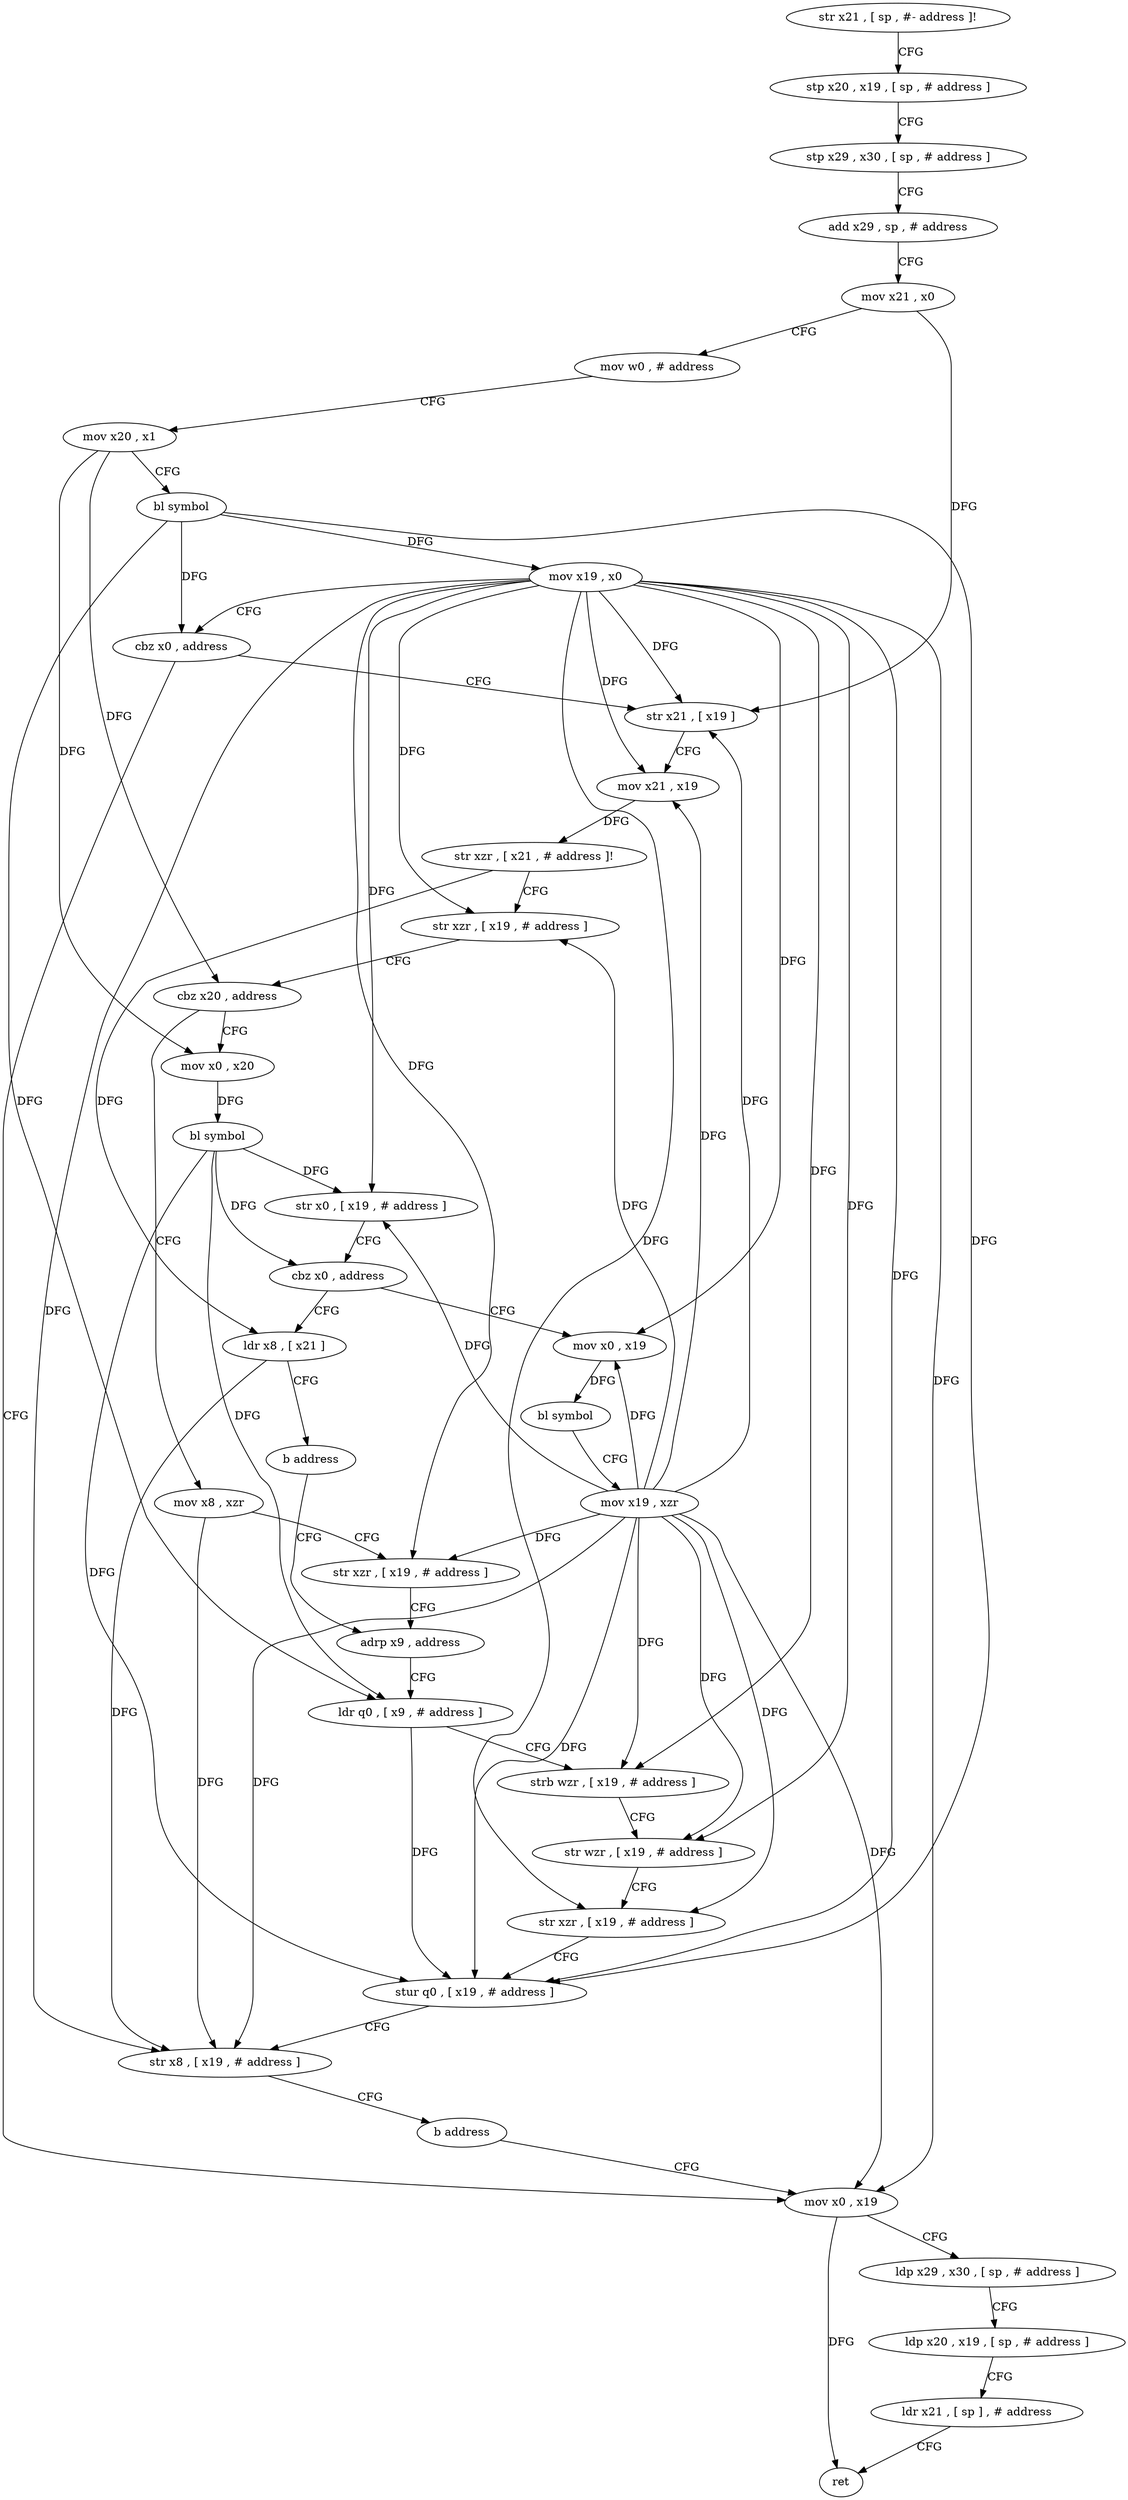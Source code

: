 digraph "func" {
"94392" [label = "str x21 , [ sp , #- address ]!" ]
"94396" [label = "stp x20 , x19 , [ sp , # address ]" ]
"94400" [label = "stp x29 , x30 , [ sp , # address ]" ]
"94404" [label = "add x29 , sp , # address" ]
"94408" [label = "mov x21 , x0" ]
"94412" [label = "mov w0 , # address" ]
"94416" [label = "mov x20 , x1" ]
"94420" [label = "bl symbol" ]
"94424" [label = "mov x19 , x0" ]
"94428" [label = "cbz x0 , address" ]
"94528" [label = "mov x0 , x19" ]
"94432" [label = "str x21 , [ x19 ]" ]
"94532" [label = "ldp x29 , x30 , [ sp , # address ]" ]
"94536" [label = "ldp x20 , x19 , [ sp , # address ]" ]
"94540" [label = "ldr x21 , [ sp ] , # address" ]
"94544" [label = "ret" ]
"94436" [label = "mov x21 , x19" ]
"94440" [label = "str xzr , [ x21 , # address ]!" ]
"94444" [label = "str xzr , [ x19 , # address ]" ]
"94448" [label = "cbz x20 , address" ]
"94476" [label = "mov x8 , xzr" ]
"94452" [label = "mov x0 , x20" ]
"94480" [label = "str xzr , [ x19 , # address ]" ]
"94484" [label = "adrp x9 , address" ]
"94456" [label = "bl symbol" ]
"94460" [label = "str x0 , [ x19 , # address ]" ]
"94464" [label = "cbz x0 , address" ]
"94516" [label = "mov x0 , x19" ]
"94468" [label = "ldr x8 , [ x21 ]" ]
"94520" [label = "bl symbol" ]
"94524" [label = "mov x19 , xzr" ]
"94472" [label = "b address" ]
"94488" [label = "ldr q0 , [ x9 , # address ]" ]
"94492" [label = "strb wzr , [ x19 , # address ]" ]
"94496" [label = "str wzr , [ x19 , # address ]" ]
"94500" [label = "str xzr , [ x19 , # address ]" ]
"94504" [label = "stur q0 , [ x19 , # address ]" ]
"94508" [label = "str x8 , [ x19 , # address ]" ]
"94512" [label = "b address" ]
"94392" -> "94396" [ label = "CFG" ]
"94396" -> "94400" [ label = "CFG" ]
"94400" -> "94404" [ label = "CFG" ]
"94404" -> "94408" [ label = "CFG" ]
"94408" -> "94412" [ label = "CFG" ]
"94408" -> "94432" [ label = "DFG" ]
"94412" -> "94416" [ label = "CFG" ]
"94416" -> "94420" [ label = "CFG" ]
"94416" -> "94448" [ label = "DFG" ]
"94416" -> "94452" [ label = "DFG" ]
"94420" -> "94424" [ label = "DFG" ]
"94420" -> "94428" [ label = "DFG" ]
"94420" -> "94488" [ label = "DFG" ]
"94420" -> "94504" [ label = "DFG" ]
"94424" -> "94428" [ label = "CFG" ]
"94424" -> "94528" [ label = "DFG" ]
"94424" -> "94432" [ label = "DFG" ]
"94424" -> "94436" [ label = "DFG" ]
"94424" -> "94444" [ label = "DFG" ]
"94424" -> "94480" [ label = "DFG" ]
"94424" -> "94460" [ label = "DFG" ]
"94424" -> "94492" [ label = "DFG" ]
"94424" -> "94496" [ label = "DFG" ]
"94424" -> "94500" [ label = "DFG" ]
"94424" -> "94504" [ label = "DFG" ]
"94424" -> "94508" [ label = "DFG" ]
"94424" -> "94516" [ label = "DFG" ]
"94428" -> "94528" [ label = "CFG" ]
"94428" -> "94432" [ label = "CFG" ]
"94528" -> "94532" [ label = "CFG" ]
"94528" -> "94544" [ label = "DFG" ]
"94432" -> "94436" [ label = "CFG" ]
"94532" -> "94536" [ label = "CFG" ]
"94536" -> "94540" [ label = "CFG" ]
"94540" -> "94544" [ label = "CFG" ]
"94436" -> "94440" [ label = "DFG" ]
"94440" -> "94444" [ label = "CFG" ]
"94440" -> "94468" [ label = "DFG" ]
"94444" -> "94448" [ label = "CFG" ]
"94448" -> "94476" [ label = "CFG" ]
"94448" -> "94452" [ label = "CFG" ]
"94476" -> "94480" [ label = "CFG" ]
"94476" -> "94508" [ label = "DFG" ]
"94452" -> "94456" [ label = "DFG" ]
"94480" -> "94484" [ label = "CFG" ]
"94484" -> "94488" [ label = "CFG" ]
"94456" -> "94460" [ label = "DFG" ]
"94456" -> "94464" [ label = "DFG" ]
"94456" -> "94488" [ label = "DFG" ]
"94456" -> "94504" [ label = "DFG" ]
"94460" -> "94464" [ label = "CFG" ]
"94464" -> "94516" [ label = "CFG" ]
"94464" -> "94468" [ label = "CFG" ]
"94516" -> "94520" [ label = "DFG" ]
"94468" -> "94472" [ label = "CFG" ]
"94468" -> "94508" [ label = "DFG" ]
"94520" -> "94524" [ label = "CFG" ]
"94524" -> "94528" [ label = "DFG" ]
"94524" -> "94436" [ label = "DFG" ]
"94524" -> "94444" [ label = "DFG" ]
"94524" -> "94480" [ label = "DFG" ]
"94524" -> "94492" [ label = "DFG" ]
"94524" -> "94496" [ label = "DFG" ]
"94524" -> "94500" [ label = "DFG" ]
"94524" -> "94516" [ label = "DFG" ]
"94524" -> "94432" [ label = "DFG" ]
"94524" -> "94460" [ label = "DFG" ]
"94524" -> "94504" [ label = "DFG" ]
"94524" -> "94508" [ label = "DFG" ]
"94472" -> "94484" [ label = "CFG" ]
"94488" -> "94492" [ label = "CFG" ]
"94488" -> "94504" [ label = "DFG" ]
"94492" -> "94496" [ label = "CFG" ]
"94496" -> "94500" [ label = "CFG" ]
"94500" -> "94504" [ label = "CFG" ]
"94504" -> "94508" [ label = "CFG" ]
"94508" -> "94512" [ label = "CFG" ]
"94512" -> "94528" [ label = "CFG" ]
}
